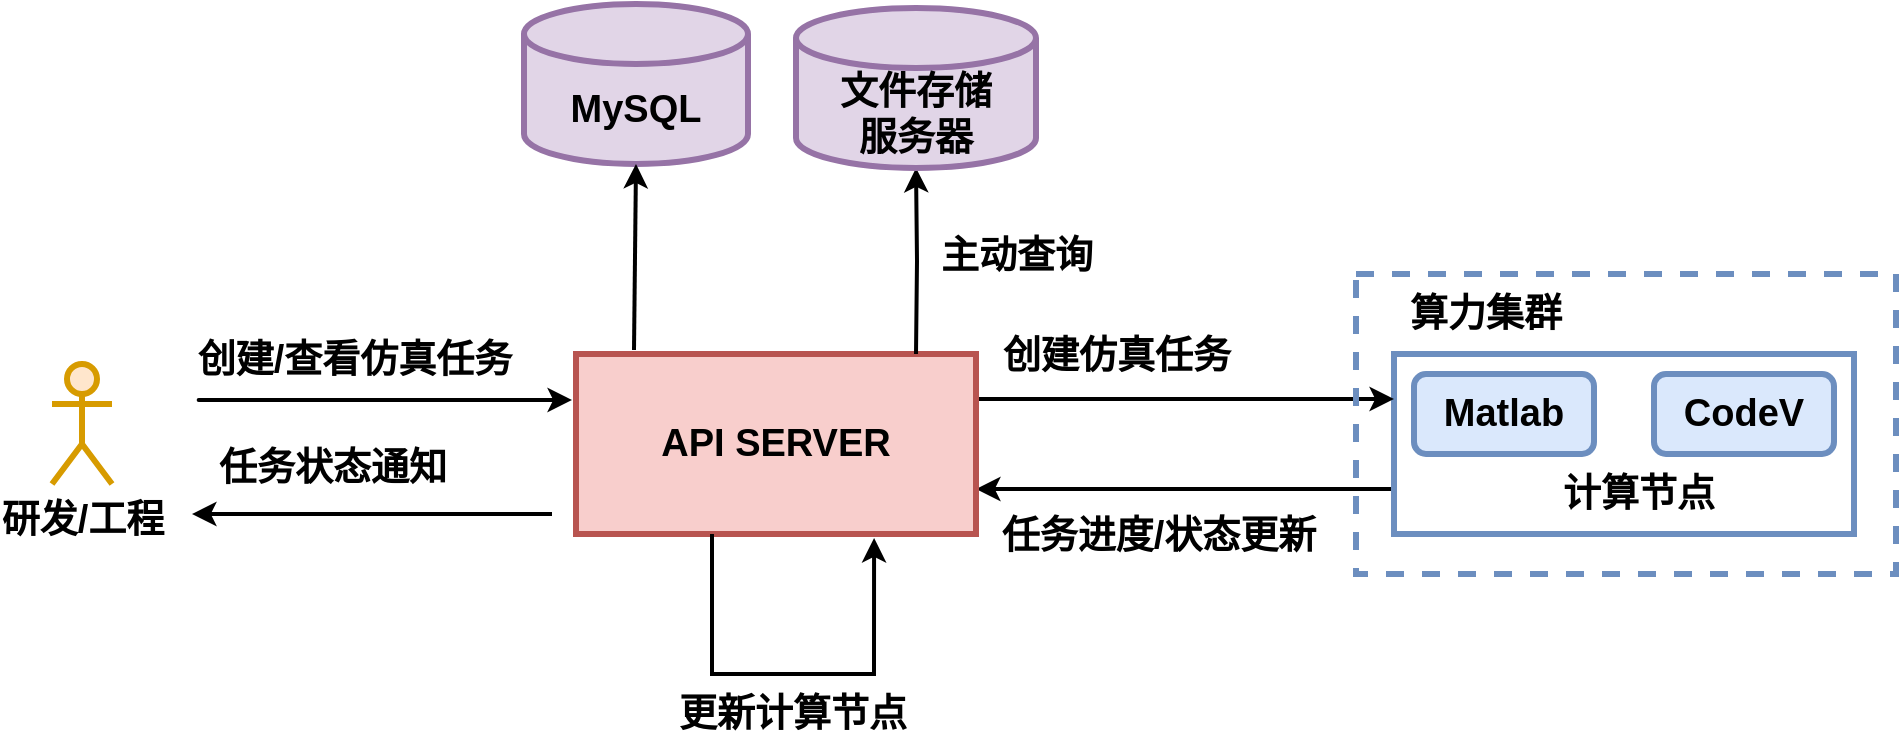 <mxfile version="14.9.0" type="github">
  <diagram id="WEavagxoX7mWQo-rN5Ej" name="Page-1">
    <mxGraphModel dx="1296" dy="619" grid="1" gridSize="10" guides="1" tooltips="1" connect="1" arrows="1" fold="1" page="1" pageScale="1" pageWidth="827" pageHeight="1169" math="0" shadow="0">
      <root>
        <mxCell id="0" />
        <mxCell id="1" parent="0" />
        <mxCell id="f7zLeasrf6lSFa57BJZ2-8" style="edgeStyle=orthogonalEdgeStyle;rounded=0;orthogonalLoop=1;jettySize=auto;html=1;exitX=0;exitY=0.75;exitDx=0;exitDy=0;entryX=1;entryY=0.75;entryDx=0;entryDy=0;fontSize=19;strokeWidth=2;" parent="1" source="meVRYA2Hp27yC9P9ZgB7-14" target="meVRYA2Hp27yC9P9ZgB7-23" edge="1">
          <mxGeometry relative="1" as="geometry" />
        </mxCell>
        <mxCell id="f7zLeasrf6lSFa57BJZ2-9" value="任务进度/状态更新" style="edgeLabel;html=1;align=center;verticalAlign=middle;resizable=0;points=[];fontSize=19;fontStyle=1" parent="f7zLeasrf6lSFa57BJZ2-8" vertex="1" connectable="0">
          <mxGeometry x="0.287" y="1" relative="1" as="geometry">
            <mxPoint x="16" y="22" as="offset" />
          </mxGeometry>
        </mxCell>
        <mxCell id="meVRYA2Hp27yC9P9ZgB7-14" value="" style="rounded=0;whiteSpace=wrap;html=1;strokeColor=#6c8ebf;fillColor=none;strokeWidth=3;fontSize=19;" parent="1" vertex="1">
          <mxGeometry x="939" y="330" width="230" height="90" as="geometry" />
        </mxCell>
        <mxCell id="meVRYA2Hp27yC9P9ZgB7-15" value="&lt;b style=&quot;font-size: 19px;&quot;&gt;Matlab&lt;/b&gt;" style="rounded=1;whiteSpace=wrap;html=1;strokeColor=#6c8ebf;fillColor=#dae8fc;strokeWidth=3;fontSize=19;" parent="1" vertex="1">
          <mxGeometry x="949" y="340" width="90" height="40" as="geometry" />
        </mxCell>
        <mxCell id="meVRYA2Hp27yC9P9ZgB7-16" value="&lt;b style=&quot;font-size: 19px;&quot;&gt;CodeV&lt;/b&gt;" style="rounded=1;whiteSpace=wrap;html=1;strokeColor=#6c8ebf;fillColor=#dae8fc;strokeWidth=3;fontSize=19;" parent="1" vertex="1">
          <mxGeometry x="1069" y="340" width="90" height="40" as="geometry" />
        </mxCell>
        <mxCell id="meVRYA2Hp27yC9P9ZgB7-17" value="&lt;b style=&quot;font-size: 19px&quot;&gt;计算节点&lt;/b&gt;" style="text;html=1;strokeColor=none;fillColor=none;align=center;verticalAlign=middle;whiteSpace=wrap;rounded=0;fontSize=19;" parent="1" vertex="1">
          <mxGeometry x="1014" y="390" width="95" height="20" as="geometry" />
        </mxCell>
        <mxCell id="meVRYA2Hp27yC9P9ZgB7-22" value="&lt;b style=&quot;font-size: 19px;&quot;&gt;&lt;font style=&quot;font-size: 19px;&quot;&gt;算力集群&lt;/font&gt;&lt;/b&gt;" style="text;html=1;strokeColor=none;fillColor=none;align=center;verticalAlign=middle;whiteSpace=wrap;rounded=0;fontSize=19;" parent="1" vertex="1">
          <mxGeometry x="940" y="300" width="90" height="20" as="geometry" />
        </mxCell>
        <mxCell id="f7zLeasrf6lSFa57BJZ2-6" style="edgeStyle=orthogonalEdgeStyle;rounded=0;orthogonalLoop=1;jettySize=auto;html=1;exitX=1;exitY=0.25;exitDx=0;exitDy=0;entryX=0;entryY=0.25;entryDx=0;entryDy=0;fontSize=19;strokeWidth=2;" parent="1" source="meVRYA2Hp27yC9P9ZgB7-23" target="meVRYA2Hp27yC9P9ZgB7-14" edge="1">
          <mxGeometry relative="1" as="geometry" />
        </mxCell>
        <mxCell id="f7zLeasrf6lSFa57BJZ2-7" value="创建仿真任务" style="edgeLabel;html=1;align=center;verticalAlign=middle;resizable=0;points=[];fontSize=19;fontStyle=1" parent="f7zLeasrf6lSFa57BJZ2-6" vertex="1" connectable="0">
          <mxGeometry x="-0.35" y="4" relative="1" as="geometry">
            <mxPoint x="2" y="-18" as="offset" />
          </mxGeometry>
        </mxCell>
        <mxCell id="f7zLeasrf6lSFa57BJZ2-22" style="edgeStyle=orthogonalEdgeStyle;rounded=0;orthogonalLoop=1;jettySize=auto;html=1;fontSize=19;strokeWidth=2;" parent="1" edge="1">
          <mxGeometry relative="1" as="geometry">
            <mxPoint x="338" y="410" as="targetPoint" />
            <mxPoint x="518" y="410" as="sourcePoint" />
            <Array as="points">
              <mxPoint x="468" y="410" />
              <mxPoint x="468" y="410" />
            </Array>
          </mxGeometry>
        </mxCell>
        <mxCell id="f7zLeasrf6lSFa57BJZ2-23" value="任务状态通知" style="edgeLabel;html=1;align=center;verticalAlign=middle;resizable=0;points=[];fontSize=19;fontStyle=1" parent="f7zLeasrf6lSFa57BJZ2-22" vertex="1" connectable="0">
          <mxGeometry x="-0.3" y="1" relative="1" as="geometry">
            <mxPoint x="-47" y="-24" as="offset" />
          </mxGeometry>
        </mxCell>
        <mxCell id="meVRYA2Hp27yC9P9ZgB7-23" value="&lt;b style=&quot;font-size: 19px;&quot;&gt;API SERVER&lt;/b&gt;" style="rounded=0;whiteSpace=wrap;html=1;fillColor=#f8cecc;strokeColor=#b85450;strokeWidth=3;fontSize=19;" parent="1" vertex="1">
          <mxGeometry x="530" y="330" width="200" height="90" as="geometry" />
        </mxCell>
        <mxCell id="meVRYA2Hp27yC9P9ZgB7-28" value="&lt;b style=&quot;font-size: 19px&quot;&gt;研发/工程&lt;/b&gt;" style="shape=umlActor;verticalLabelPosition=bottom;verticalAlign=top;html=1;outlineConnect=0;fillColor=#ffe6cc;strokeColor=#d79b00;strokeWidth=3;fontSize=19;" parent="1" vertex="1">
          <mxGeometry x="268" y="335" width="30" height="60" as="geometry" />
        </mxCell>
        <mxCell id="meVRYA2Hp27yC9P9ZgB7-31" value="" style="endArrow=classic;html=1;strokeWidth=2;fontSize=19;" parent="1" edge="1">
          <mxGeometry width="50" height="50" relative="1" as="geometry">
            <mxPoint x="348" y="353" as="sourcePoint" />
            <mxPoint x="528" y="353" as="targetPoint" />
            <Array as="points">
              <mxPoint x="338" y="353" />
            </Array>
          </mxGeometry>
        </mxCell>
        <mxCell id="f7zLeasrf6lSFa57BJZ2-3" value="创建/查看仿真任务" style="edgeLabel;html=1;align=center;verticalAlign=middle;resizable=0;points=[];fontSize=19;fontStyle=1" parent="meVRYA2Hp27yC9P9ZgB7-31" vertex="1" connectable="0">
          <mxGeometry x="-0.237" y="3" relative="1" as="geometry">
            <mxPoint x="14" y="-17" as="offset" />
          </mxGeometry>
        </mxCell>
        <mxCell id="meVRYA2Hp27yC9P9ZgB7-51" value="&lt;b style=&quot;font-size: 19px;&quot;&gt;MySQL&lt;/b&gt;" style="shape=cylinder3;whiteSpace=wrap;html=1;boundedLbl=1;backgroundOutline=1;size=15;fillColor=#e1d5e7;strokeColor=#9673a6;strokeWidth=3;fontSize=19;" parent="1" vertex="1">
          <mxGeometry x="504" y="155" width="112" height="80" as="geometry" />
        </mxCell>
        <mxCell id="meVRYA2Hp27yC9P9ZgB7-52" value="" style="endArrow=classic;html=1;exitX=0.145;exitY=-0.022;exitDx=0;exitDy=0;entryX=0.5;entryY=1;entryDx=0;entryDy=0;entryPerimeter=0;strokeWidth=2;fontSize=19;exitPerimeter=0;" parent="1" source="meVRYA2Hp27yC9P9ZgB7-23" target="meVRYA2Hp27yC9P9ZgB7-51" edge="1">
          <mxGeometry width="50" height="50" relative="1" as="geometry">
            <mxPoint x="890" y="450" as="sourcePoint" />
            <mxPoint x="940" y="400" as="targetPoint" />
          </mxGeometry>
        </mxCell>
        <mxCell id="meVRYA2Hp27yC9P9ZgB7-33" value="" style="rounded=0;whiteSpace=wrap;html=1;strokeColor=#6c8ebf;fillColor=none;dashed=1;strokeWidth=3;fontSize=19;" parent="1" vertex="1">
          <mxGeometry x="920" y="290" width="270" height="150" as="geometry" />
        </mxCell>
        <mxCell id="izCRMT_DsCXFCk0jyUp6-1" style="edgeStyle=orthogonalEdgeStyle;rounded=0;orthogonalLoop=1;jettySize=auto;html=1;fontSize=19;strokeWidth=2;entryX=0.842;entryY=1.022;entryDx=0;entryDy=0;entryPerimeter=0;" edge="1" parent="1">
          <mxGeometry relative="1" as="geometry">
            <mxPoint x="679.04" y="421.98" as="targetPoint" />
            <Array as="points">
              <mxPoint x="598" y="490" />
              <mxPoint x="679" y="490" />
            </Array>
            <mxPoint x="598" y="420" as="sourcePoint" />
          </mxGeometry>
        </mxCell>
        <mxCell id="izCRMT_DsCXFCk0jyUp6-2" value="更新计算节点" style="edgeLabel;html=1;align=center;verticalAlign=middle;resizable=0;points=[];fontSize=19;fontStyle=1" vertex="1" connectable="0" parent="izCRMT_DsCXFCk0jyUp6-1">
          <mxGeometry x="0.132" y="4" relative="1" as="geometry">
            <mxPoint x="-14" y="24" as="offset" />
          </mxGeometry>
        </mxCell>
        <mxCell id="izCRMT_DsCXFCk0jyUp6-3" style="edgeStyle=orthogonalEdgeStyle;rounded=0;orthogonalLoop=1;jettySize=auto;html=1;strokeWidth=2;exitX=0.75;exitY=0;exitDx=0;exitDy=0;" edge="1" parent="1" target="izCRMT_DsCXFCk0jyUp6-5">
          <mxGeometry relative="1" as="geometry">
            <mxPoint x="700" y="330" as="sourcePoint" />
          </mxGeometry>
        </mxCell>
        <mxCell id="izCRMT_DsCXFCk0jyUp6-4" value="主动查询" style="edgeLabel;html=1;align=center;verticalAlign=middle;resizable=0;points=[];fontSize=19;fontStyle=1" vertex="1" connectable="0" parent="izCRMT_DsCXFCk0jyUp6-3">
          <mxGeometry x="0.365" y="-4" relative="1" as="geometry">
            <mxPoint x="46" y="14" as="offset" />
          </mxGeometry>
        </mxCell>
        <mxCell id="izCRMT_DsCXFCk0jyUp6-5" value="&lt;b style=&quot;font-size: 19px&quot;&gt;文件存储&lt;br&gt;服务器&lt;/b&gt;" style="shape=cylinder3;whiteSpace=wrap;html=1;boundedLbl=1;backgroundOutline=1;size=15;fillColor=#e1d5e7;strokeColor=#9673a6;strokeWidth=3;fontSize=19;" vertex="1" parent="1">
          <mxGeometry x="640" y="157" width="120" height="80" as="geometry" />
        </mxCell>
      </root>
    </mxGraphModel>
  </diagram>
</mxfile>
